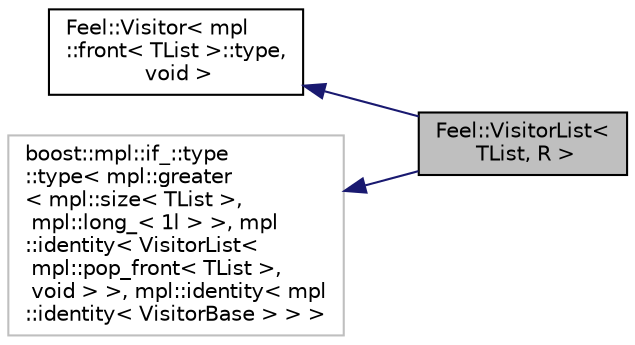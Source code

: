 digraph "Feel::VisitorList&lt; TList, R &gt;"
{
 // LATEX_PDF_SIZE
  edge [fontname="Helvetica",fontsize="10",labelfontname="Helvetica",labelfontsize="10"];
  node [fontname="Helvetica",fontsize="10",shape=record];
  rankdir="LR";
  Node1 [label="Feel::VisitorList\<\l TList, R \>",height=0.2,width=0.4,color="black", fillcolor="grey75", style="filled", fontcolor="black",tooltip=" "];
  Node2 -> Node1 [dir="back",color="midnightblue",fontsize="10",style="solid",fontname="Helvetica"];
  Node2 [label="Feel::Visitor\< mpl\l::front\< TList \>::type,\l void \>",height=0.2,width=0.4,color="black", fillcolor="white", style="filled",URL="$classFeel_1_1Visitor.html",tooltip=" "];
  Node3 -> Node1 [dir="back",color="midnightblue",fontsize="10",style="solid",fontname="Helvetica"];
  Node3 [label="boost::mpl::if_::type\l::type\< mpl::greater\l\< mpl::size\< TList \>,\l mpl::long_\< 1l \> \>, mpl\l::identity\< VisitorList\<\l mpl::pop_front\< TList \>,\l void \> \>, mpl::identity\< mpl\l::identity\< VisitorBase \> \> \>",height=0.2,width=0.4,color="grey75", fillcolor="white", style="filled",tooltip=" "];
}
